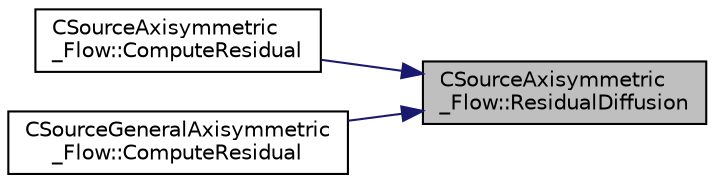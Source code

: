 digraph "CSourceAxisymmetric_Flow::ResidualDiffusion"
{
 // LATEX_PDF_SIZE
  edge [fontname="Helvetica",fontsize="10",labelfontname="Helvetica",labelfontsize="10"];
  node [fontname="Helvetica",fontsize="10",shape=record];
  rankdir="RL";
  Node1 [label="CSourceAxisymmetric\l_Flow::ResidualDiffusion",height=0.2,width=0.4,color="black", fillcolor="grey75", style="filled", fontcolor="black",tooltip="Diffusion residual of the axisymmetric source term."];
  Node1 -> Node2 [dir="back",color="midnightblue",fontsize="10",style="solid",fontname="Helvetica"];
  Node2 [label="CSourceAxisymmetric\l_Flow::ComputeResidual",height=0.2,width=0.4,color="black", fillcolor="white", style="filled",URL="$classCSourceAxisymmetric__Flow.html#aa609c4e27e6795b3a08fcdf0d6f44a21",tooltip="Residual of the axisymmetric source term."];
  Node1 -> Node3 [dir="back",color="midnightblue",fontsize="10",style="solid",fontname="Helvetica"];
  Node3 [label="CSourceGeneralAxisymmetric\l_Flow::ComputeResidual",height=0.2,width=0.4,color="black", fillcolor="white", style="filled",URL="$classCSourceGeneralAxisymmetric__Flow.html#a67cf65cbb08ed0c7365c6a63c230c1bd",tooltip="Residual of the general axisymmetric source term."];
}
